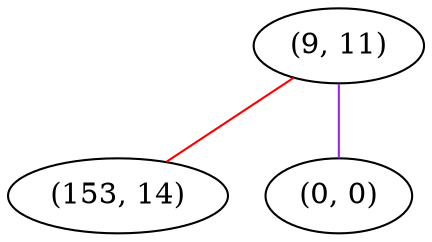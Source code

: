graph "" {
"(9, 11)";
"(153, 14)";
"(0, 0)";
"(9, 11)" -- "(0, 0)"  [color=purple, key=0, weight=4];
"(9, 11)" -- "(153, 14)"  [color=red, key=0, weight=1];
}

